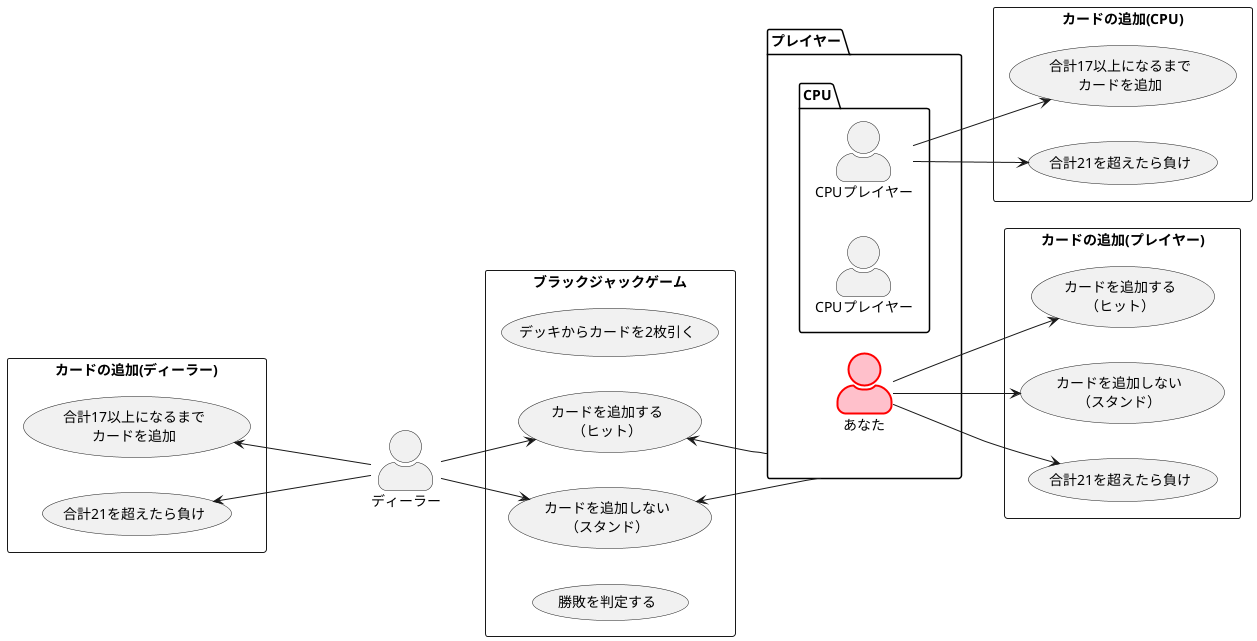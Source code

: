 @startuml blackjack

left to right direction
skinparam actorStyle awesome

actor "ディーラー" as d

package プレイヤー as p{
  actor "あなた" as you #pink;line:red;line.bold;
  package CPU as cpu{
    actor "CPUプレイヤー" as cpu1
    actor "CPUプレイヤー" as cpu2
    }
}

rectangle ブラックジャックゲーム as game{
  usecase "デッキからカードを2枚引く" as UC1
  usecase "カードを追加する\n（ヒット）" as UC2
  usecase "カードを追加しない\n（スタンド）" as UC3
  usecase "勝敗を判定する" as UC4
}

rectangle カードの追加(ディーラー) {
  usecase "合計21を超えたら負け" as UC_d_card1
  usecase "合計17以上になるまで\nカードを追加" as UC_d_card2
}

rectangle カードの追加(プレイヤー) {
  usecase "カードを追加する\n（ヒット）" as UC_you_card1
  usecase "カードを追加しない\n（スタンド）" as UC_you_card2
  usecase "合計21を超えたら負け" as UC_you_card3
}

rectangle カードの追加(CPU) {
  usecase "合計17以上になるまで\nカードを追加" as UC_cpu_card1
  usecase "合計21を超えたら負け" as UC_cpu_card2
}

d --> UC2
d --> UC3
UC2 <-- p
UC3 <-- p

d -up--> UC_d_card1
d --> UC_d_card2

you --> UC_you_card1
you --> UC_you_card2
you --> UC_you_card3

cpu2 -right--> UC_cpu_card1
cpu2 --> UC_cpu_card2

@enduml
